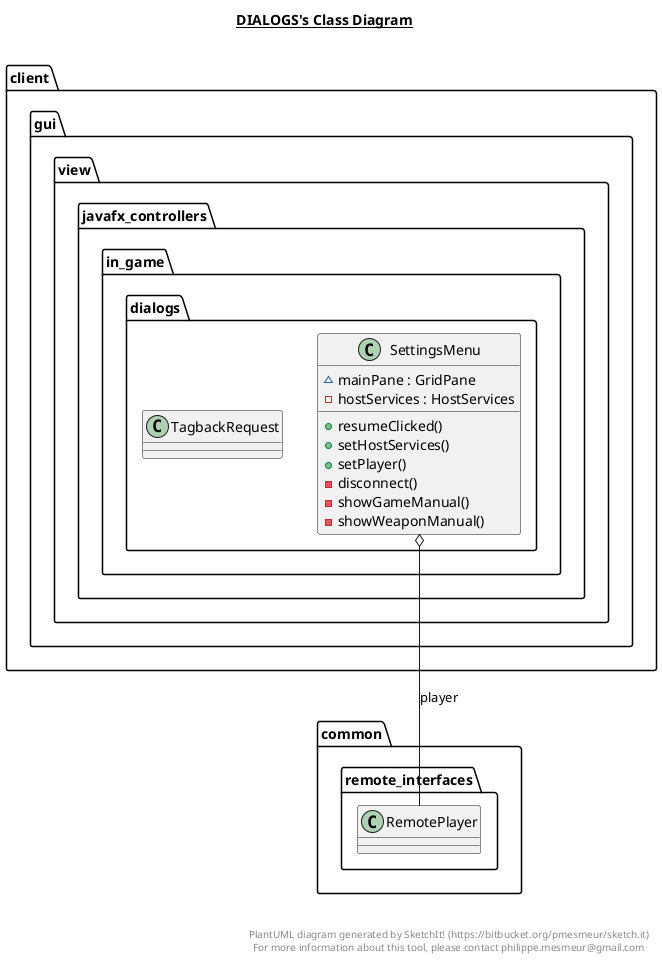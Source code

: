 @startuml

title __DIALOGS's Class Diagram__\n

  namespace client.gui {
    namespace view {
      namespace javafx_controllers {
        namespace in_game {
          namespace dialogs {
            class client.gui.view.javafx_controllers.in_game.dialogs.SettingsMenu {
                ~ mainPane : GridPane
                - hostServices : HostServices
                + resumeClicked()
                + setHostServices()
                + setPlayer()
                - disconnect()
                - showGameManual()
                - showWeaponManual()
            }
          }
        }
      }
    }
  }
  

  namespace client.gui {
    namespace view {
      namespace javafx_controllers {
        namespace in_game {
          namespace dialogs {
            class client.gui.view.javafx_controllers.in_game.dialogs.TagbackRequest {
            }
          }
        }
      }
    }
  }
  

  client.gui.view.javafx_controllers.in_game.dialogs.SettingsMenu o-- common.remote_interfaces.RemotePlayer : player


right footer


PlantUML diagram generated by SketchIt! (https://bitbucket.org/pmesmeur/sketch.it)
For more information about this tool, please contact philippe.mesmeur@gmail.com
endfooter

@enduml
